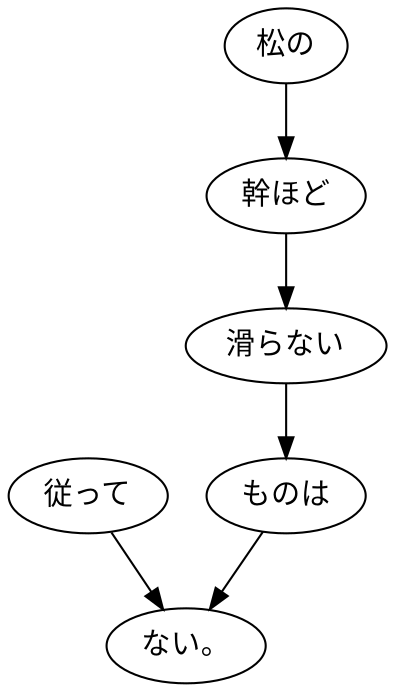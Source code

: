 digraph graph4078 {
	node0 [label="従って"];
	node1 [label="松の"];
	node2 [label="幹ほど"];
	node3 [label="滑らない"];
	node4 [label="ものは"];
	node5 [label="ない。"];
	node0 -> node5;
	node1 -> node2;
	node2 -> node3;
	node3 -> node4;
	node4 -> node5;
}

